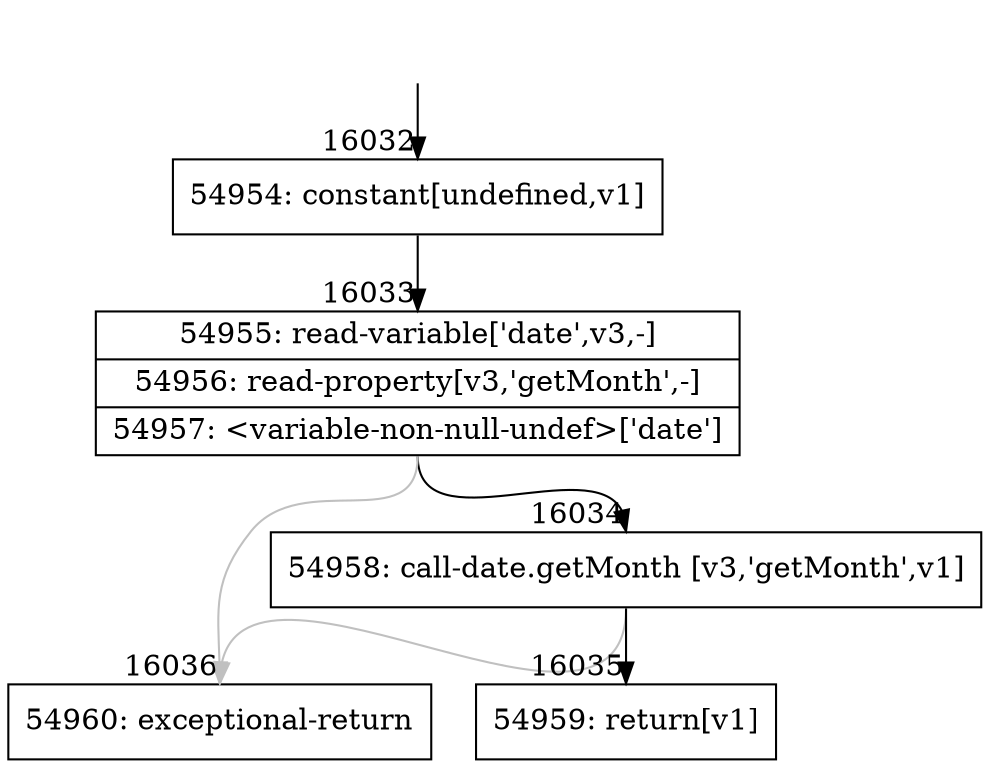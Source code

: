 digraph {
rankdir="TD"
BB_entry1472[shape=none,label=""];
BB_entry1472 -> BB16032 [tailport=s, headport=n, headlabel="    16032"]
BB16032 [shape=record label="{54954: constant[undefined,v1]}" ] 
BB16032 -> BB16033 [tailport=s, headport=n, headlabel="      16033"]
BB16033 [shape=record label="{54955: read-variable['date',v3,-]|54956: read-property[v3,'getMonth',-]|54957: \<variable-non-null-undef\>['date']}" ] 
BB16033 -> BB16034 [tailport=s, headport=n, headlabel="      16034"]
BB16033 -> BB16036 [tailport=s, headport=n, color=gray, headlabel="      16036"]
BB16034 [shape=record label="{54958: call-date.getMonth [v3,'getMonth',v1]}" ] 
BB16034 -> BB16035 [tailport=s, headport=n, headlabel="      16035"]
BB16034 -> BB16036 [tailport=s, headport=n, color=gray]
BB16035 [shape=record label="{54959: return[v1]}" ] 
BB16036 [shape=record label="{54960: exceptional-return}" ] 
//#$~ 9375
}
